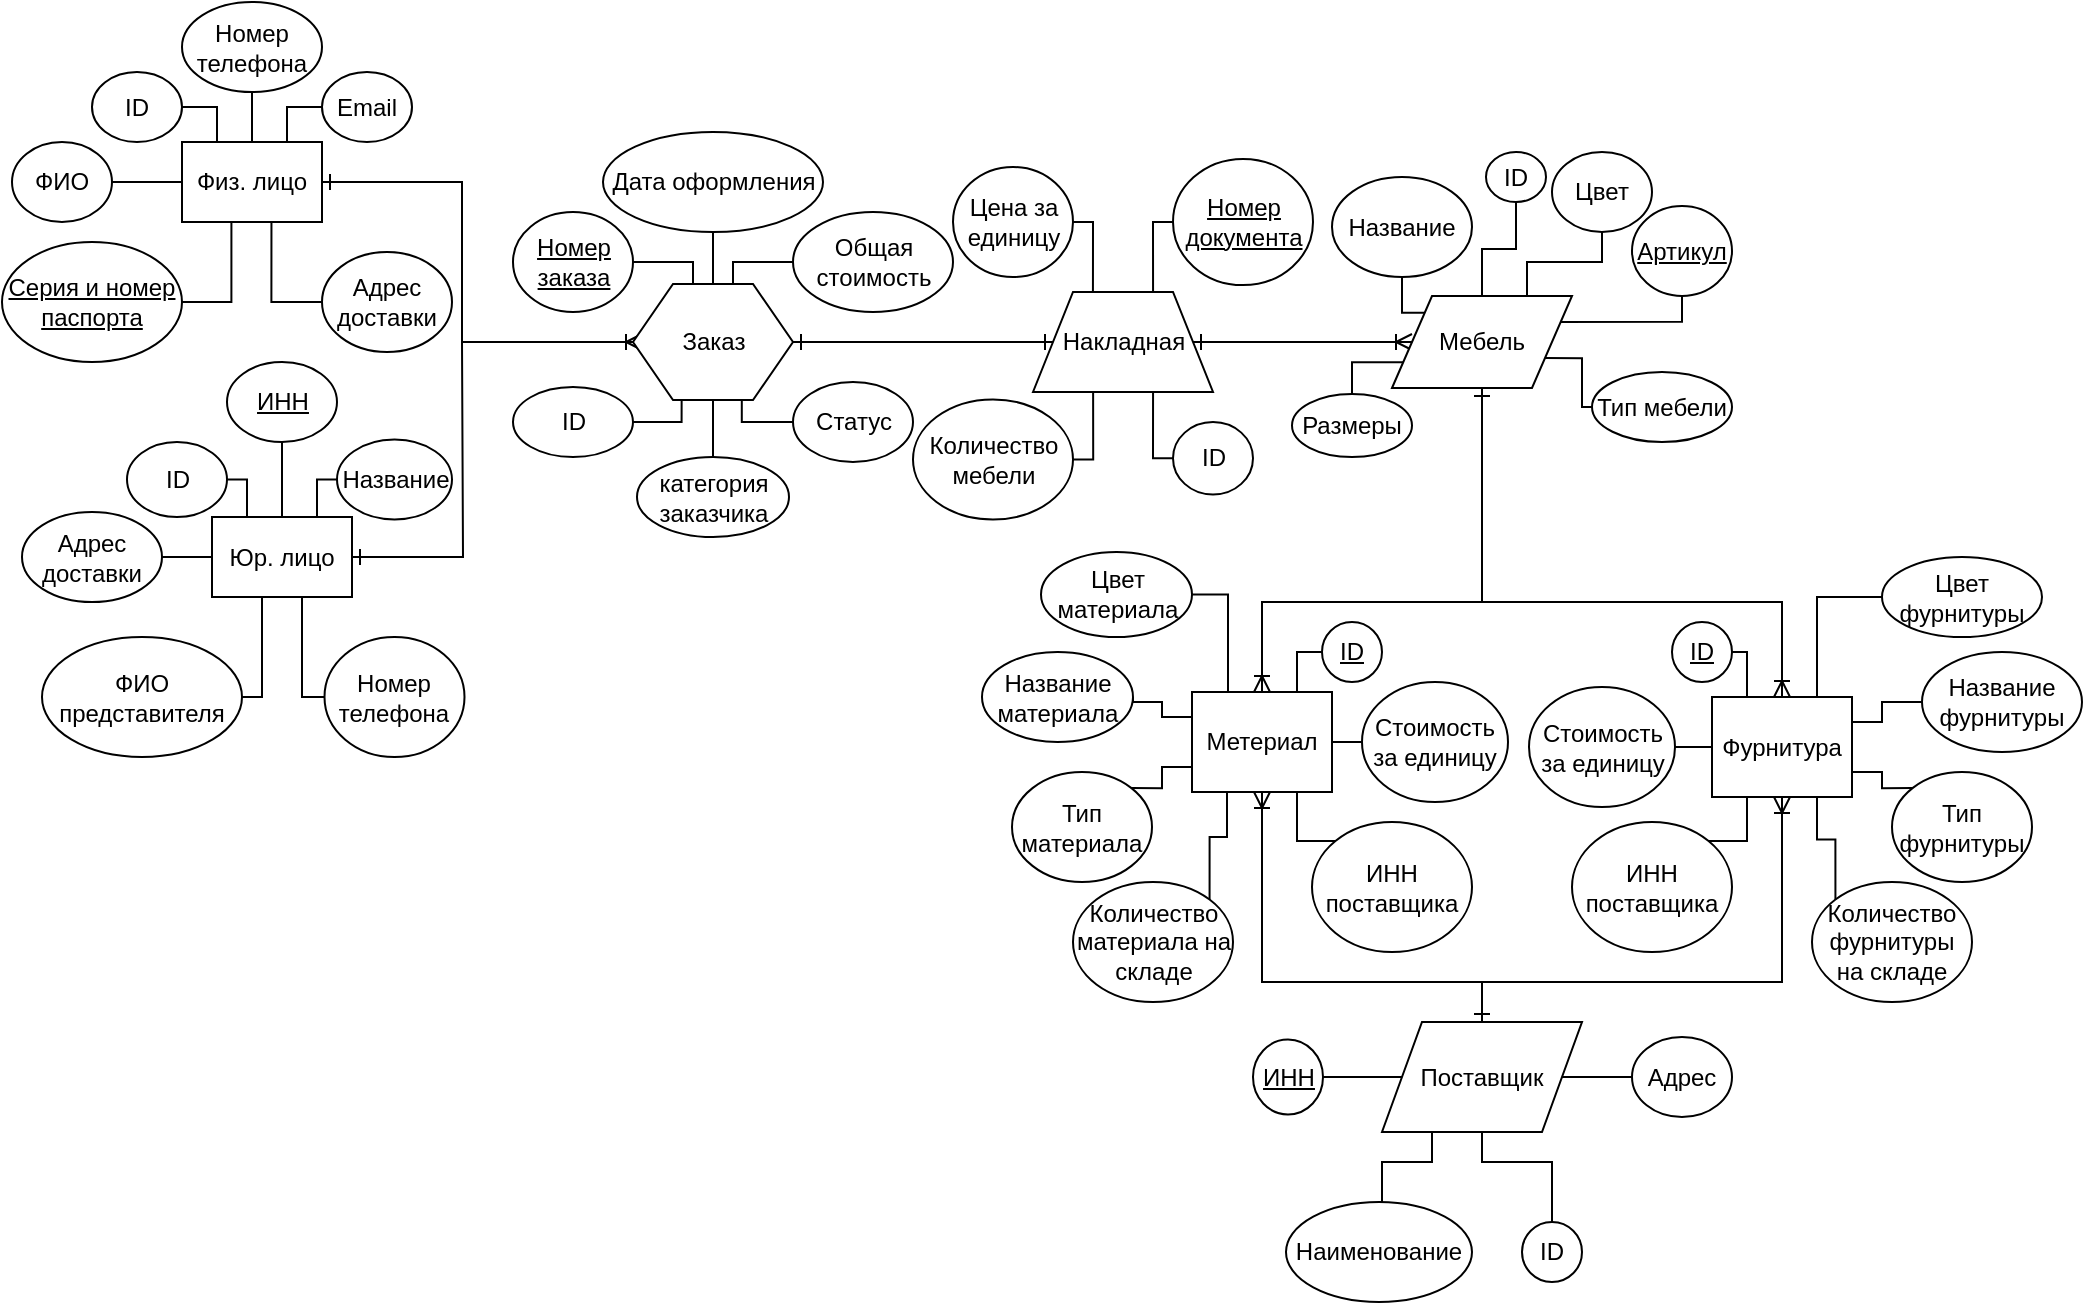 <mxfile version="22.1.2" type="device">
  <diagram name="Страница — 1" id="Gc8w_xLvkjC7MFgl7PAz">
    <mxGraphModel dx="1418" dy="820" grid="1" gridSize="10" guides="1" tooltips="1" connect="1" arrows="1" fold="1" page="1" pageScale="1" pageWidth="827" pageHeight="1169" math="0" shadow="0">
      <root>
        <mxCell id="0" />
        <mxCell id="1" parent="0" />
        <mxCell id="8zqK-wX07eK1b1NDQU6Q-32" style="edgeStyle=orthogonalEdgeStyle;rounded=0;orthogonalLoop=1;jettySize=auto;html=1;exitX=1;exitY=0.5;exitDx=0;exitDy=0;entryX=0;entryY=0.5;entryDx=0;entryDy=0;endArrow=ERone;endFill=0;startArrow=ERone;startFill=0;" parent="1" source="ubvoqZsbdTk1Toc_hSM9-12" target="8zqK-wX07eK1b1NDQU6Q-31" edge="1">
          <mxGeometry relative="1" as="geometry">
            <mxPoint x="430" y="460.0" as="sourcePoint" />
          </mxGeometry>
        </mxCell>
        <mxCell id="j9M38D2zPkjRZAN_-BtN-9" style="edgeStyle=orthogonalEdgeStyle;rounded=0;orthogonalLoop=1;jettySize=auto;html=1;exitX=0.5;exitY=1;exitDx=0;exitDy=0;entryX=0.5;entryY=0;entryDx=0;entryDy=0;endArrow=none;endFill=0;" parent="1" source="j9M38D2zPkjRZAN_-BtN-2" target="ubvoqZsbdTk1Toc_hSM9-12" edge="1">
          <mxGeometry relative="1" as="geometry">
            <mxPoint x="385.5" y="440.0" as="targetPoint" />
          </mxGeometry>
        </mxCell>
        <mxCell id="j9M38D2zPkjRZAN_-BtN-2" value="Дата оформления" style="ellipse;whiteSpace=wrap;html=1;" parent="1" vertex="1">
          <mxGeometry x="330.5" y="355" width="110" height="50" as="geometry" />
        </mxCell>
        <mxCell id="j9M38D2zPkjRZAN_-BtN-4" value="Общая стоимость" style="ellipse;whiteSpace=wrap;html=1;" parent="1" vertex="1">
          <mxGeometry x="425.5" y="395" width="80" height="50" as="geometry" />
        </mxCell>
        <mxCell id="j9M38D2zPkjRZAN_-BtN-11" style="edgeStyle=orthogonalEdgeStyle;rounded=0;orthogonalLoop=1;jettySize=auto;html=1;exitX=0;exitY=0.5;exitDx=0;exitDy=0;endArrow=none;endFill=0;entryX=0.68;entryY=1;entryDx=0;entryDy=0;entryPerimeter=0;" parent="1" source="j9M38D2zPkjRZAN_-BtN-5" target="ubvoqZsbdTk1Toc_hSM9-12" edge="1">
          <mxGeometry relative="1" as="geometry">
            <mxPoint x="405.5" y="490" as="targetPoint" />
          </mxGeometry>
        </mxCell>
        <mxCell id="j9M38D2zPkjRZAN_-BtN-5" value="Статус" style="ellipse;whiteSpace=wrap;html=1;" parent="1" vertex="1">
          <mxGeometry x="425.5" y="480" width="60" height="40" as="geometry" />
        </mxCell>
        <mxCell id="j9M38D2zPkjRZAN_-BtN-10" style="edgeStyle=orthogonalEdgeStyle;rounded=0;orthogonalLoop=1;jettySize=auto;html=1;exitX=1;exitY=0.5;exitDx=0;exitDy=0;entryX=0.304;entryY=1.003;entryDx=0;entryDy=0;endArrow=none;endFill=0;entryPerimeter=0;" parent="1" source="j9M38D2zPkjRZAN_-BtN-6" target="ubvoqZsbdTk1Toc_hSM9-12" edge="1">
          <mxGeometry relative="1" as="geometry">
            <mxPoint x="365.5" y="480.0" as="targetPoint" />
          </mxGeometry>
        </mxCell>
        <mxCell id="j9M38D2zPkjRZAN_-BtN-6" value="ID" style="ellipse;whiteSpace=wrap;html=1;" parent="1" vertex="1">
          <mxGeometry x="285.5" y="482.5" width="60" height="35" as="geometry" />
        </mxCell>
        <mxCell id="j9M38D2zPkjRZAN_-BtN-8" style="edgeStyle=orthogonalEdgeStyle;rounded=0;orthogonalLoop=1;jettySize=auto;html=1;exitX=0;exitY=0.5;exitDx=0;exitDy=0;entryX=0.625;entryY=0;entryDx=0;entryDy=0;endArrow=none;endFill=0;" parent="1" source="j9M38D2zPkjRZAN_-BtN-4" target="ubvoqZsbdTk1Toc_hSM9-12" edge="1">
          <mxGeometry relative="1" as="geometry">
            <mxPoint x="412.14" y="439.96" as="targetPoint" />
          </mxGeometry>
        </mxCell>
        <mxCell id="8zqK-wX07eK1b1NDQU6Q-29" style="edgeStyle=orthogonalEdgeStyle;rounded=0;orthogonalLoop=1;jettySize=auto;html=1;exitX=1;exitY=0.5;exitDx=0;exitDy=0;entryX=0;entryY=0.5;entryDx=0;entryDy=0;endArrow=ERoneToMany;endFill=0;startArrow=ERone;startFill=0;" parent="1" source="j9M38D2zPkjRZAN_-BtN-14" edge="1">
          <mxGeometry relative="1" as="geometry">
            <Array as="points">
              <mxPoint x="260" y="380" />
              <mxPoint x="260" y="460" />
            </Array>
            <mxPoint x="350" y="460.0" as="targetPoint" />
          </mxGeometry>
        </mxCell>
        <mxCell id="j9M38D2zPkjRZAN_-BtN-14" value="Физ. лицо" style="rounded=0;whiteSpace=wrap;html=1;" parent="1" vertex="1">
          <mxGeometry x="120" y="360" width="70" height="40" as="geometry" />
        </mxCell>
        <mxCell id="8zqK-wX07eK1b1NDQU6Q-30" style="edgeStyle=orthogonalEdgeStyle;rounded=0;orthogonalLoop=1;jettySize=auto;html=1;exitX=1;exitY=0.5;exitDx=0;exitDy=0;endArrow=none;endFill=0;startArrow=ERone;startFill=0;" parent="1" source="j9M38D2zPkjRZAN_-BtN-15" edge="1">
          <mxGeometry relative="1" as="geometry">
            <mxPoint x="260" y="460" as="targetPoint" />
          </mxGeometry>
        </mxCell>
        <mxCell id="j9M38D2zPkjRZAN_-BtN-15" value="Юр. лицо" style="rounded=0;whiteSpace=wrap;html=1;" parent="1" vertex="1">
          <mxGeometry x="135" y="547.5" width="70" height="40" as="geometry" />
        </mxCell>
        <mxCell id="8zqK-wX07eK1b1NDQU6Q-21" style="edgeStyle=orthogonalEdgeStyle;rounded=0;orthogonalLoop=1;jettySize=auto;html=1;exitX=0;exitY=0.5;exitDx=0;exitDy=0;entryX=0.639;entryY=1.002;entryDx=0;entryDy=0;endArrow=none;endFill=0;entryPerimeter=0;" parent="1" source="j9M38D2zPkjRZAN_-BtN-16" target="j9M38D2zPkjRZAN_-BtN-14" edge="1">
          <mxGeometry relative="1" as="geometry" />
        </mxCell>
        <mxCell id="j9M38D2zPkjRZAN_-BtN-16" value="Адрес доставки" style="ellipse;whiteSpace=wrap;html=1;" parent="1" vertex="1">
          <mxGeometry x="190" y="415" width="65" height="50" as="geometry" />
        </mxCell>
        <mxCell id="8zqK-wX07eK1b1NDQU6Q-19" style="edgeStyle=orthogonalEdgeStyle;rounded=0;orthogonalLoop=1;jettySize=auto;html=1;exitX=1;exitY=0.5;exitDx=0;exitDy=0;entryX=0;entryY=0.5;entryDx=0;entryDy=0;endArrow=none;endFill=0;" parent="1" source="j9M38D2zPkjRZAN_-BtN-17" target="j9M38D2zPkjRZAN_-BtN-14" edge="1">
          <mxGeometry relative="1" as="geometry" />
        </mxCell>
        <mxCell id="j9M38D2zPkjRZAN_-BtN-17" value="ФИО" style="ellipse;whiteSpace=wrap;html=1;" parent="1" vertex="1">
          <mxGeometry x="35" y="360" width="50" height="40" as="geometry" />
        </mxCell>
        <mxCell id="sLi8n0fQwu9TduTDUcF7-1" style="edgeStyle=orthogonalEdgeStyle;rounded=0;orthogonalLoop=1;jettySize=auto;html=1;exitX=1;exitY=0.5;exitDx=0;exitDy=0;entryX=0.375;entryY=0;entryDx=0;entryDy=0;endArrow=none;endFill=0;" parent="1" source="j9M38D2zPkjRZAN_-BtN-19" target="ubvoqZsbdTk1Toc_hSM9-12" edge="1">
          <mxGeometry relative="1" as="geometry" />
        </mxCell>
        <mxCell id="j9M38D2zPkjRZAN_-BtN-19" value="&lt;u&gt;Номер заказа&lt;/u&gt;" style="ellipse;whiteSpace=wrap;html=1;" parent="1" vertex="1">
          <mxGeometry x="285.5" y="395" width="60" height="50" as="geometry" />
        </mxCell>
        <mxCell id="8zqK-wX07eK1b1NDQU6Q-20" style="edgeStyle=orthogonalEdgeStyle;rounded=0;orthogonalLoop=1;jettySize=auto;html=1;exitX=1;exitY=0.5;exitDx=0;exitDy=0;entryX=0.353;entryY=1.012;entryDx=0;entryDy=0;endArrow=none;endFill=0;entryPerimeter=0;" parent="1" source="j9M38D2zPkjRZAN_-BtN-20" target="j9M38D2zPkjRZAN_-BtN-14" edge="1">
          <mxGeometry relative="1" as="geometry" />
        </mxCell>
        <mxCell id="j9M38D2zPkjRZAN_-BtN-20" value="&lt;u&gt;Серия и номер паспорта&lt;/u&gt;" style="ellipse;whiteSpace=wrap;html=1;" parent="1" vertex="1">
          <mxGeometry x="30" y="410" width="90" height="60" as="geometry" />
        </mxCell>
        <mxCell id="8zqK-wX07eK1b1NDQU6Q-9" style="edgeStyle=orthogonalEdgeStyle;rounded=0;orthogonalLoop=1;jettySize=auto;html=1;exitX=1;exitY=0.5;exitDx=0;exitDy=0;entryX=0.25;entryY=0;entryDx=0;entryDy=0;endArrow=none;endFill=0;" parent="1" source="j9M38D2zPkjRZAN_-BtN-21" target="j9M38D2zPkjRZAN_-BtN-14" edge="1">
          <mxGeometry relative="1" as="geometry" />
        </mxCell>
        <mxCell id="j9M38D2zPkjRZAN_-BtN-21" value="ID" style="ellipse;whiteSpace=wrap;html=1;" parent="1" vertex="1">
          <mxGeometry x="75" y="325" width="45" height="35" as="geometry" />
        </mxCell>
        <mxCell id="8zqK-wX07eK1b1NDQU6Q-26" style="edgeStyle=orthogonalEdgeStyle;rounded=0;orthogonalLoop=1;jettySize=auto;html=1;exitX=1;exitY=0.5;exitDx=0;exitDy=0;entryX=0;entryY=0.5;entryDx=0;entryDy=0;endArrow=none;endFill=0;" parent="1" source="8zqK-wX07eK1b1NDQU6Q-1" target="j9M38D2zPkjRZAN_-BtN-15" edge="1">
          <mxGeometry relative="1" as="geometry" />
        </mxCell>
        <mxCell id="8zqK-wX07eK1b1NDQU6Q-1" value="Адрес доставки" style="ellipse;whiteSpace=wrap;html=1;" parent="1" vertex="1">
          <mxGeometry x="40" y="545" width="70" height="45" as="geometry" />
        </mxCell>
        <mxCell id="8zqK-wX07eK1b1NDQU6Q-28" style="edgeStyle=orthogonalEdgeStyle;rounded=0;orthogonalLoop=1;jettySize=auto;html=1;exitX=0;exitY=0.5;exitDx=0;exitDy=0;entryX=0.64;entryY=1.024;entryDx=0;entryDy=0;endArrow=none;endFill=0;entryPerimeter=0;" parent="1" source="8zqK-wX07eK1b1NDQU6Q-2" target="j9M38D2zPkjRZAN_-BtN-15" edge="1">
          <mxGeometry relative="1" as="geometry">
            <Array as="points">
              <mxPoint x="180" y="637.5" />
              <mxPoint x="180" y="587.5" />
              <mxPoint x="180" y="587.5" />
            </Array>
          </mxGeometry>
        </mxCell>
        <mxCell id="8zqK-wX07eK1b1NDQU6Q-2" value="Номер телефона" style="ellipse;whiteSpace=wrap;html=1;" parent="1" vertex="1">
          <mxGeometry x="191.25" y="607.5" width="70" height="60" as="geometry" />
        </mxCell>
        <mxCell id="8zqK-wX07eK1b1NDQU6Q-11" style="edgeStyle=orthogonalEdgeStyle;rounded=0;orthogonalLoop=1;jettySize=auto;html=1;exitX=0;exitY=0.5;exitDx=0;exitDy=0;entryX=0.75;entryY=0;entryDx=0;entryDy=0;endArrow=none;endFill=0;" parent="1" source="8zqK-wX07eK1b1NDQU6Q-3" target="j9M38D2zPkjRZAN_-BtN-14" edge="1">
          <mxGeometry relative="1" as="geometry" />
        </mxCell>
        <mxCell id="8zqK-wX07eK1b1NDQU6Q-3" value="Email" style="ellipse;whiteSpace=wrap;html=1;" parent="1" vertex="1">
          <mxGeometry x="190" y="325" width="45" height="35" as="geometry" />
        </mxCell>
        <mxCell id="8zqK-wX07eK1b1NDQU6Q-10" style="edgeStyle=orthogonalEdgeStyle;rounded=0;orthogonalLoop=1;jettySize=auto;html=1;exitX=0.5;exitY=1;exitDx=0;exitDy=0;entryX=0.5;entryY=0;entryDx=0;entryDy=0;endArrow=none;endFill=0;" parent="1" source="8zqK-wX07eK1b1NDQU6Q-4" target="j9M38D2zPkjRZAN_-BtN-14" edge="1">
          <mxGeometry relative="1" as="geometry" />
        </mxCell>
        <mxCell id="8zqK-wX07eK1b1NDQU6Q-4" value="Номер телефона" style="ellipse;whiteSpace=wrap;html=1;" parent="1" vertex="1">
          <mxGeometry x="120" y="290" width="70" height="45" as="geometry" />
        </mxCell>
        <mxCell id="8zqK-wX07eK1b1NDQU6Q-27" style="edgeStyle=orthogonalEdgeStyle;rounded=0;orthogonalLoop=1;jettySize=auto;html=1;exitX=1;exitY=0.5;exitDx=0;exitDy=0;entryX=0.354;entryY=0.999;entryDx=0;entryDy=0;endArrow=none;endFill=0;entryPerimeter=0;" parent="1" source="8zqK-wX07eK1b1NDQU6Q-5" target="j9M38D2zPkjRZAN_-BtN-15" edge="1">
          <mxGeometry relative="1" as="geometry">
            <Array as="points">
              <mxPoint x="160" y="637.5" />
              <mxPoint x="160" y="587.5" />
            </Array>
          </mxGeometry>
        </mxCell>
        <mxCell id="8zqK-wX07eK1b1NDQU6Q-5" value="ФИО представителя" style="ellipse;whiteSpace=wrap;html=1;" parent="1" vertex="1">
          <mxGeometry x="50" y="607.5" width="100" height="60" as="geometry" />
        </mxCell>
        <mxCell id="8zqK-wX07eK1b1NDQU6Q-25" style="edgeStyle=orthogonalEdgeStyle;rounded=0;orthogonalLoop=1;jettySize=auto;html=1;exitX=0;exitY=0.5;exitDx=0;exitDy=0;entryX=0.75;entryY=0;entryDx=0;entryDy=0;endArrow=none;endFill=0;" parent="1" source="8zqK-wX07eK1b1NDQU6Q-6" target="j9M38D2zPkjRZAN_-BtN-15" edge="1">
          <mxGeometry relative="1" as="geometry" />
        </mxCell>
        <mxCell id="8zqK-wX07eK1b1NDQU6Q-6" value="Название" style="ellipse;whiteSpace=wrap;html=1;" parent="1" vertex="1">
          <mxGeometry x="197.5" y="508.75" width="57.5" height="40" as="geometry" />
        </mxCell>
        <mxCell id="8zqK-wX07eK1b1NDQU6Q-24" style="edgeStyle=orthogonalEdgeStyle;rounded=0;orthogonalLoop=1;jettySize=auto;html=1;exitX=0.5;exitY=1;exitDx=0;exitDy=0;entryX=0.5;entryY=0;entryDx=0;entryDy=0;endArrow=none;endFill=0;" parent="1" source="8zqK-wX07eK1b1NDQU6Q-7" target="j9M38D2zPkjRZAN_-BtN-15" edge="1">
          <mxGeometry relative="1" as="geometry" />
        </mxCell>
        <mxCell id="8zqK-wX07eK1b1NDQU6Q-7" value="&lt;u&gt;ИНН&lt;/u&gt;" style="ellipse;whiteSpace=wrap;html=1;" parent="1" vertex="1">
          <mxGeometry x="142.5" y="470" width="55" height="40" as="geometry" />
        </mxCell>
        <mxCell id="8zqK-wX07eK1b1NDQU6Q-23" style="edgeStyle=orthogonalEdgeStyle;rounded=0;orthogonalLoop=1;jettySize=auto;html=1;exitX=1;exitY=0.5;exitDx=0;exitDy=0;entryX=0.25;entryY=0;entryDx=0;entryDy=0;endArrow=none;endFill=0;" parent="1" source="8zqK-wX07eK1b1NDQU6Q-8" target="j9M38D2zPkjRZAN_-BtN-15" edge="1">
          <mxGeometry relative="1" as="geometry" />
        </mxCell>
        <mxCell id="8zqK-wX07eK1b1NDQU6Q-8" value="ID" style="ellipse;whiteSpace=wrap;html=1;" parent="1" vertex="1">
          <mxGeometry x="92.5" y="510" width="50" height="37.5" as="geometry" />
        </mxCell>
        <mxCell id="ubvoqZsbdTk1Toc_hSM9-21" style="edgeStyle=orthogonalEdgeStyle;rounded=0;orthogonalLoop=1;jettySize=auto;html=1;entryX=0;entryY=0.5;entryDx=0;entryDy=0;endArrow=ERoneToMany;endFill=0;startArrow=ERone;startFill=0;" parent="1" source="8zqK-wX07eK1b1NDQU6Q-31" target="ubvoqZsbdTk1Toc_hSM9-13" edge="1">
          <mxGeometry relative="1" as="geometry" />
        </mxCell>
        <mxCell id="8zqK-wX07eK1b1NDQU6Q-31" value="Накладная" style="shape=trapezoid;perimeter=trapezoidPerimeter;whiteSpace=wrap;html=1;fixedSize=1;" parent="1" vertex="1">
          <mxGeometry x="545.5" y="435" width="90" height="50" as="geometry" />
        </mxCell>
        <mxCell id="ubvoqZsbdTk1Toc_hSM9-18" style="edgeStyle=orthogonalEdgeStyle;rounded=0;orthogonalLoop=1;jettySize=auto;html=1;exitX=0;exitY=0.5;exitDx=0;exitDy=0;entryX=0.667;entryY=1.004;entryDx=0;entryDy=0;endArrow=none;endFill=0;entryPerimeter=0;" parent="1" source="ubvoqZsbdTk1Toc_hSM9-1" target="8zqK-wX07eK1b1NDQU6Q-31" edge="1">
          <mxGeometry relative="1" as="geometry">
            <Array as="points">
              <mxPoint x="605.5" y="519" />
            </Array>
          </mxGeometry>
        </mxCell>
        <mxCell id="ubvoqZsbdTk1Toc_hSM9-1" value="ID" style="ellipse;whiteSpace=wrap;html=1;" parent="1" vertex="1">
          <mxGeometry x="615.5" y="500" width="40" height="36.25" as="geometry" />
        </mxCell>
        <mxCell id="ubvoqZsbdTk1Toc_hSM9-17" style="edgeStyle=orthogonalEdgeStyle;rounded=0;orthogonalLoop=1;jettySize=auto;html=1;entryX=0.334;entryY=1.003;entryDx=0;entryDy=0;endArrow=none;endFill=0;entryPerimeter=0;exitX=1;exitY=0.5;exitDx=0;exitDy=0;" parent="1" source="ubvoqZsbdTk1Toc_hSM9-2" target="8zqK-wX07eK1b1NDQU6Q-31" edge="1">
          <mxGeometry relative="1" as="geometry">
            <mxPoint x="575.5" y="537" as="sourcePoint" />
            <Array as="points">
              <mxPoint x="575.5" y="519" />
            </Array>
          </mxGeometry>
        </mxCell>
        <mxCell id="ubvoqZsbdTk1Toc_hSM9-2" value="Количество мебели" style="ellipse;whiteSpace=wrap;html=1;" parent="1" vertex="1">
          <mxGeometry x="485.5" y="488.75" width="80" height="60" as="geometry" />
        </mxCell>
        <mxCell id="ubvoqZsbdTk1Toc_hSM9-20" style="edgeStyle=orthogonalEdgeStyle;rounded=0;orthogonalLoop=1;jettySize=auto;html=1;exitX=0;exitY=0.5;exitDx=0;exitDy=0;entryX=0.667;entryY=0.001;entryDx=0;entryDy=0;endArrow=none;endFill=0;entryPerimeter=0;" parent="1" source="ubvoqZsbdTk1Toc_hSM9-3" target="8zqK-wX07eK1b1NDQU6Q-31" edge="1">
          <mxGeometry relative="1" as="geometry">
            <Array as="points">
              <mxPoint x="605.5" y="400" />
            </Array>
          </mxGeometry>
        </mxCell>
        <mxCell id="ubvoqZsbdTk1Toc_hSM9-3" value="&lt;u&gt;Номер документа&lt;/u&gt;" style="ellipse;whiteSpace=wrap;html=1;" parent="1" vertex="1">
          <mxGeometry x="615.5" y="368.44" width="70" height="63.12" as="geometry" />
        </mxCell>
        <mxCell id="ubvoqZsbdTk1Toc_hSM9-25" style="edgeStyle=orthogonalEdgeStyle;rounded=0;orthogonalLoop=1;jettySize=auto;html=1;exitX=0.5;exitY=0;exitDx=0;exitDy=0;entryX=0;entryY=0.75;entryDx=0;entryDy=0;endArrow=none;endFill=0;" parent="1" source="ubvoqZsbdTk1Toc_hSM9-5" target="ubvoqZsbdTk1Toc_hSM9-13" edge="1">
          <mxGeometry relative="1" as="geometry">
            <Array as="points">
              <mxPoint x="705" y="470" />
            </Array>
          </mxGeometry>
        </mxCell>
        <mxCell id="ubvoqZsbdTk1Toc_hSM9-5" value="Размеры" style="ellipse;whiteSpace=wrap;html=1;" parent="1" vertex="1">
          <mxGeometry x="675" y="486" width="60" height="31.5" as="geometry" />
        </mxCell>
        <mxCell id="ubvoqZsbdTk1Toc_hSM9-24" style="edgeStyle=orthogonalEdgeStyle;rounded=0;orthogonalLoop=1;jettySize=auto;html=1;entryX=0.75;entryY=0;entryDx=0;entryDy=0;endArrow=none;endFill=0;" parent="1" source="ubvoqZsbdTk1Toc_hSM9-6" target="ubvoqZsbdTk1Toc_hSM9-13" edge="1">
          <mxGeometry relative="1" as="geometry">
            <Array as="points">
              <mxPoint x="793" y="420" />
            </Array>
          </mxGeometry>
        </mxCell>
        <mxCell id="ubvoqZsbdTk1Toc_hSM9-6" value="Цвет" style="ellipse;whiteSpace=wrap;html=1;" parent="1" vertex="1">
          <mxGeometry x="805" y="365" width="50" height="40" as="geometry" />
        </mxCell>
        <mxCell id="sLi8n0fQwu9TduTDUcF7-6" style="edgeStyle=orthogonalEdgeStyle;rounded=0;orthogonalLoop=1;jettySize=auto;html=1;exitX=0;exitY=0.5;exitDx=0;exitDy=0;entryX=1;entryY=0.75;entryDx=0;entryDy=0;endArrow=none;endFill=0;" parent="1" source="ubvoqZsbdTk1Toc_hSM9-8" target="ubvoqZsbdTk1Toc_hSM9-13" edge="1">
          <mxGeometry relative="1" as="geometry">
            <Array as="points">
              <mxPoint x="820" y="493" />
              <mxPoint x="820" y="468" />
            </Array>
          </mxGeometry>
        </mxCell>
        <mxCell id="ubvoqZsbdTk1Toc_hSM9-8" value="Тип мебели" style="ellipse;whiteSpace=wrap;html=1;" parent="1" vertex="1">
          <mxGeometry x="825" y="475" width="70" height="35" as="geometry" />
        </mxCell>
        <mxCell id="ubvoqZsbdTk1Toc_hSM9-22" style="edgeStyle=orthogonalEdgeStyle;rounded=0;orthogonalLoop=1;jettySize=auto;html=1;exitX=0.5;exitY=1;exitDx=0;exitDy=0;entryX=0;entryY=0;entryDx=0;entryDy=0;endArrow=none;endFill=0;" parent="1" source="ubvoqZsbdTk1Toc_hSM9-9" target="ubvoqZsbdTk1Toc_hSM9-13" edge="1">
          <mxGeometry relative="1" as="geometry">
            <Array as="points">
              <mxPoint x="730" y="445" />
            </Array>
          </mxGeometry>
        </mxCell>
        <mxCell id="ubvoqZsbdTk1Toc_hSM9-9" value="Название" style="ellipse;whiteSpace=wrap;html=1;" parent="1" vertex="1">
          <mxGeometry x="695" y="377.5" width="70" height="50" as="geometry" />
        </mxCell>
        <mxCell id="ubvoqZsbdTk1Toc_hSM9-23" style="edgeStyle=orthogonalEdgeStyle;rounded=0;orthogonalLoop=1;jettySize=auto;html=1;exitX=0.5;exitY=1;exitDx=0;exitDy=0;entryX=0.5;entryY=0;entryDx=0;entryDy=0;endArrow=none;endFill=0;" parent="1" source="ubvoqZsbdTk1Toc_hSM9-10" target="ubvoqZsbdTk1Toc_hSM9-13" edge="1">
          <mxGeometry relative="1" as="geometry" />
        </mxCell>
        <mxCell id="ubvoqZsbdTk1Toc_hSM9-10" value="ID" style="ellipse;whiteSpace=wrap;html=1;" parent="1" vertex="1">
          <mxGeometry x="772" y="365" width="30" height="25" as="geometry" />
        </mxCell>
        <mxCell id="ubvoqZsbdTk1Toc_hSM9-12" value="Заказ" style="shape=hexagon;perimeter=hexagonPerimeter2;whiteSpace=wrap;html=1;fixedSize=1;" parent="1" vertex="1">
          <mxGeometry x="345.5" y="431" width="80" height="58" as="geometry" />
        </mxCell>
        <mxCell id="ubvoqZsbdTk1Toc_hSM9-31" style="edgeStyle=orthogonalEdgeStyle;rounded=0;orthogonalLoop=1;jettySize=auto;html=1;exitX=0.5;exitY=1;exitDx=0;exitDy=0;entryX=0.5;entryY=0;entryDx=0;entryDy=0;endArrow=ERoneToMany;endFill=0;startArrow=ERone;startFill=0;" parent="1" source="ubvoqZsbdTk1Toc_hSM9-13" target="ubvoqZsbdTk1Toc_hSM9-14" edge="1">
          <mxGeometry relative="1" as="geometry">
            <Array as="points">
              <mxPoint x="770" y="590" />
              <mxPoint x="660" y="590" />
            </Array>
          </mxGeometry>
        </mxCell>
        <mxCell id="ubvoqZsbdTk1Toc_hSM9-13" value="Мебель" style="shape=parallelogram;perimeter=parallelogramPerimeter;whiteSpace=wrap;html=1;fixedSize=1;" parent="1" vertex="1">
          <mxGeometry x="725" y="437" width="90" height="46" as="geometry" />
        </mxCell>
        <mxCell id="ubvoqZsbdTk1Toc_hSM9-14" value="Метериал" style="rounded=0;whiteSpace=wrap;html=1;" parent="1" vertex="1">
          <mxGeometry x="625" y="635" width="70" height="50" as="geometry" />
        </mxCell>
        <mxCell id="ubvoqZsbdTk1Toc_hSM9-19" style="edgeStyle=orthogonalEdgeStyle;rounded=0;orthogonalLoop=1;jettySize=auto;html=1;exitX=1;exitY=0.5;exitDx=0;exitDy=0;entryX=0.333;entryY=0.003;entryDx=0;entryDy=0;endArrow=none;endFill=0;entryPerimeter=0;" parent="1" source="ubvoqZsbdTk1Toc_hSM9-15" target="8zqK-wX07eK1b1NDQU6Q-31" edge="1">
          <mxGeometry relative="1" as="geometry">
            <Array as="points">
              <mxPoint x="575.5" y="400" />
            </Array>
          </mxGeometry>
        </mxCell>
        <mxCell id="ubvoqZsbdTk1Toc_hSM9-15" value="Цена за единицу" style="ellipse;whiteSpace=wrap;html=1;" parent="1" vertex="1">
          <mxGeometry x="505.5" y="372.5" width="60" height="55" as="geometry" />
        </mxCell>
        <mxCell id="ubvoqZsbdTk1Toc_hSM9-30" style="edgeStyle=orthogonalEdgeStyle;rounded=0;orthogonalLoop=1;jettySize=auto;html=1;exitX=0.5;exitY=1;exitDx=0;exitDy=0;entryX=1;entryY=0.25;entryDx=0;entryDy=0;endArrow=none;endFill=0;" parent="1" source="ubvoqZsbdTk1Toc_hSM9-16" target="ubvoqZsbdTk1Toc_hSM9-13" edge="1">
          <mxGeometry relative="1" as="geometry">
            <Array as="points">
              <mxPoint x="870" y="450" />
            </Array>
          </mxGeometry>
        </mxCell>
        <mxCell id="ubvoqZsbdTk1Toc_hSM9-16" value="&lt;u&gt;Артикул&lt;/u&gt;" style="ellipse;whiteSpace=wrap;html=1;" parent="1" vertex="1">
          <mxGeometry x="845" y="392" width="50" height="45" as="geometry" />
        </mxCell>
        <mxCell id="ubvoqZsbdTk1Toc_hSM9-52" style="edgeStyle=orthogonalEdgeStyle;rounded=0;orthogonalLoop=1;jettySize=auto;html=1;exitX=0;exitY=0.5;exitDx=0;exitDy=0;entryX=0.75;entryY=0;entryDx=0;entryDy=0;endArrow=none;endFill=0;" parent="1" source="ubvoqZsbdTk1Toc_hSM9-32" target="ubvoqZsbdTk1Toc_hSM9-14" edge="1">
          <mxGeometry relative="1" as="geometry" />
        </mxCell>
        <mxCell id="ubvoqZsbdTk1Toc_hSM9-32" value="&lt;u&gt;ID&lt;/u&gt;" style="ellipse;whiteSpace=wrap;html=1;" parent="1" vertex="1">
          <mxGeometry x="690" y="600" width="30" height="30" as="geometry" />
        </mxCell>
        <mxCell id="ubvoqZsbdTk1Toc_hSM9-59" style="edgeStyle=orthogonalEdgeStyle;rounded=0;orthogonalLoop=1;jettySize=auto;html=1;exitX=1;exitY=0.5;exitDx=0;exitDy=0;entryX=0;entryY=0.25;entryDx=0;entryDy=0;endArrow=none;endFill=0;" parent="1" source="ubvoqZsbdTk1Toc_hSM9-33" target="ubvoqZsbdTk1Toc_hSM9-14" edge="1">
          <mxGeometry relative="1" as="geometry">
            <Array as="points">
              <mxPoint x="610" y="640" />
              <mxPoint x="610" y="647" />
            </Array>
          </mxGeometry>
        </mxCell>
        <mxCell id="ubvoqZsbdTk1Toc_hSM9-33" value="Название материала" style="ellipse;whiteSpace=wrap;html=1;" parent="1" vertex="1">
          <mxGeometry x="520" y="615" width="75.5" height="45" as="geometry" />
        </mxCell>
        <mxCell id="sLi8n0fQwu9TduTDUcF7-7" style="edgeStyle=orthogonalEdgeStyle;rounded=0;orthogonalLoop=1;jettySize=auto;html=1;exitX=1;exitY=0.5;exitDx=0;exitDy=0;entryX=0.25;entryY=0;entryDx=0;entryDy=0;endArrow=none;endFill=0;" parent="1" source="ubvoqZsbdTk1Toc_hSM9-34" target="ubvoqZsbdTk1Toc_hSM9-14" edge="1">
          <mxGeometry relative="1" as="geometry">
            <Array as="points">
              <mxPoint x="643" y="586" />
              <mxPoint x="643" y="635" />
            </Array>
          </mxGeometry>
        </mxCell>
        <mxCell id="ubvoqZsbdTk1Toc_hSM9-34" value="Цвет материала" style="ellipse;whiteSpace=wrap;html=1;" parent="1" vertex="1">
          <mxGeometry x="549.5" y="565" width="75.5" height="42.5" as="geometry" />
        </mxCell>
        <mxCell id="ubvoqZsbdTk1Toc_hSM9-57" style="edgeStyle=orthogonalEdgeStyle;rounded=0;orthogonalLoop=1;jettySize=auto;html=1;exitX=0;exitY=0.5;exitDx=0;exitDy=0;entryX=1;entryY=0.5;entryDx=0;entryDy=0;endArrow=none;endFill=0;" parent="1" source="ubvoqZsbdTk1Toc_hSM9-35" target="ubvoqZsbdTk1Toc_hSM9-14" edge="1">
          <mxGeometry relative="1" as="geometry" />
        </mxCell>
        <mxCell id="ubvoqZsbdTk1Toc_hSM9-35" value="Стоимость за единицу" style="ellipse;whiteSpace=wrap;html=1;" parent="1" vertex="1">
          <mxGeometry x="710" y="630" width="73" height="60" as="geometry" />
        </mxCell>
        <mxCell id="ubvoqZsbdTk1Toc_hSM9-68" style="edgeStyle=orthogonalEdgeStyle;rounded=0;orthogonalLoop=1;jettySize=auto;html=1;exitX=1;exitY=0;exitDx=0;exitDy=0;entryX=0.25;entryY=1;entryDx=0;entryDy=0;endArrow=none;endFill=0;" parent="1" source="ubvoqZsbdTk1Toc_hSM9-36" target="ubvoqZsbdTk1Toc_hSM9-14" edge="1">
          <mxGeometry relative="1" as="geometry" />
        </mxCell>
        <mxCell id="ubvoqZsbdTk1Toc_hSM9-36" value="Количество&lt;br&gt;материала на складе" style="ellipse;whiteSpace=wrap;html=1;" parent="1" vertex="1">
          <mxGeometry x="565.5" y="730" width="80" height="60" as="geometry" />
        </mxCell>
        <mxCell id="ubvoqZsbdTk1Toc_hSM9-38" style="edgeStyle=orthogonalEdgeStyle;rounded=0;orthogonalLoop=1;jettySize=auto;html=1;endArrow=none;endFill=0;startArrow=ERoneToMany;startFill=0;exitX=0.5;exitY=0;exitDx=0;exitDy=0;" parent="1" source="ubvoqZsbdTk1Toc_hSM9-37" edge="1">
          <mxGeometry relative="1" as="geometry">
            <mxPoint x="770" y="590" as="targetPoint" />
            <mxPoint x="880" y="630" as="sourcePoint" />
            <Array as="points">
              <mxPoint x="920" y="590" />
            </Array>
          </mxGeometry>
        </mxCell>
        <mxCell id="ubvoqZsbdTk1Toc_hSM9-64" style="edgeStyle=orthogonalEdgeStyle;rounded=0;orthogonalLoop=1;jettySize=auto;html=1;exitX=0.5;exitY=1;exitDx=0;exitDy=0;endArrow=none;endFill=0;startArrow=ERoneToMany;startFill=0;" parent="1" source="ubvoqZsbdTk1Toc_hSM9-37" edge="1">
          <mxGeometry relative="1" as="geometry">
            <mxPoint x="770" y="780" as="targetPoint" />
            <Array as="points">
              <mxPoint x="920" y="780" />
              <mxPoint x="770" y="780" />
            </Array>
          </mxGeometry>
        </mxCell>
        <mxCell id="ubvoqZsbdTk1Toc_hSM9-37" value="Фурнитура" style="rounded=0;whiteSpace=wrap;html=1;" parent="1" vertex="1">
          <mxGeometry x="885" y="637.5" width="70" height="50" as="geometry" />
        </mxCell>
        <mxCell id="ubvoqZsbdTk1Toc_hSM9-61" style="edgeStyle=orthogonalEdgeStyle;rounded=0;orthogonalLoop=1;jettySize=auto;html=1;exitX=0;exitY=0.5;exitDx=0;exitDy=0;entryX=1;entryY=0.25;entryDx=0;entryDy=0;endArrow=none;endFill=0;" parent="1" source="ubvoqZsbdTk1Toc_hSM9-39" target="ubvoqZsbdTk1Toc_hSM9-37" edge="1">
          <mxGeometry relative="1" as="geometry">
            <Array as="points">
              <mxPoint x="970" y="640" />
              <mxPoint x="970" y="650" />
            </Array>
          </mxGeometry>
        </mxCell>
        <mxCell id="ubvoqZsbdTk1Toc_hSM9-39" value="Название фурнитуры" style="ellipse;whiteSpace=wrap;html=1;" parent="1" vertex="1">
          <mxGeometry x="990" y="615" width="80" height="50" as="geometry" />
        </mxCell>
        <mxCell id="ubvoqZsbdTk1Toc_hSM9-54" style="edgeStyle=orthogonalEdgeStyle;rounded=0;orthogonalLoop=1;jettySize=auto;html=1;exitX=1;exitY=0.5;exitDx=0;exitDy=0;entryX=0.25;entryY=0;entryDx=0;entryDy=0;endArrow=none;endFill=0;" parent="1" source="ubvoqZsbdTk1Toc_hSM9-40" target="ubvoqZsbdTk1Toc_hSM9-37" edge="1">
          <mxGeometry relative="1" as="geometry" />
        </mxCell>
        <mxCell id="ubvoqZsbdTk1Toc_hSM9-40" value="&lt;u&gt;ID&lt;/u&gt;" style="ellipse;whiteSpace=wrap;html=1;" parent="1" vertex="1">
          <mxGeometry x="865" y="600" width="30" height="30" as="geometry" />
        </mxCell>
        <mxCell id="ubvoqZsbdTk1Toc_hSM9-55" style="edgeStyle=orthogonalEdgeStyle;rounded=0;orthogonalLoop=1;jettySize=auto;html=1;exitX=0;exitY=0.5;exitDx=0;exitDy=0;entryX=0.75;entryY=0;entryDx=0;entryDy=0;endArrow=none;endFill=0;" parent="1" source="ubvoqZsbdTk1Toc_hSM9-41" target="ubvoqZsbdTk1Toc_hSM9-37" edge="1">
          <mxGeometry relative="1" as="geometry" />
        </mxCell>
        <mxCell id="ubvoqZsbdTk1Toc_hSM9-41" value="Цвет фурнитуры" style="ellipse;whiteSpace=wrap;html=1;" parent="1" vertex="1">
          <mxGeometry x="970" y="567.5" width="80" height="40" as="geometry" />
        </mxCell>
        <mxCell id="ubvoqZsbdTk1Toc_hSM9-66" style="edgeStyle=orthogonalEdgeStyle;rounded=0;orthogonalLoop=1;jettySize=auto;html=1;exitX=0;exitY=0;exitDx=0;exitDy=0;entryX=0.75;entryY=1;entryDx=0;entryDy=0;endArrow=none;endFill=0;" parent="1" source="ubvoqZsbdTk1Toc_hSM9-42" target="ubvoqZsbdTk1Toc_hSM9-37" edge="1">
          <mxGeometry relative="1" as="geometry" />
        </mxCell>
        <mxCell id="ubvoqZsbdTk1Toc_hSM9-42" value="Количество фурнитуры на складе" style="ellipse;whiteSpace=wrap;html=1;" parent="1" vertex="1">
          <mxGeometry x="935" y="730" width="80" height="60" as="geometry" />
        </mxCell>
        <mxCell id="ubvoqZsbdTk1Toc_hSM9-58" style="edgeStyle=orthogonalEdgeStyle;rounded=0;orthogonalLoop=1;jettySize=auto;html=1;exitX=1;exitY=0.5;exitDx=0;exitDy=0;entryX=0;entryY=0.5;entryDx=0;entryDy=0;endArrow=none;endFill=0;" parent="1" source="ubvoqZsbdTk1Toc_hSM9-43" target="ubvoqZsbdTk1Toc_hSM9-37" edge="1">
          <mxGeometry relative="1" as="geometry" />
        </mxCell>
        <mxCell id="ubvoqZsbdTk1Toc_hSM9-43" value="Стоимость за единицу" style="ellipse;whiteSpace=wrap;html=1;" parent="1" vertex="1">
          <mxGeometry x="793.5" y="632.5" width="73" height="60" as="geometry" />
        </mxCell>
        <mxCell id="ubvoqZsbdTk1Toc_hSM9-60" style="edgeStyle=orthogonalEdgeStyle;rounded=0;orthogonalLoop=1;jettySize=auto;html=1;exitX=1;exitY=0;exitDx=0;exitDy=0;entryX=0;entryY=0.75;entryDx=0;entryDy=0;endArrow=none;endFill=0;" parent="1" source="ubvoqZsbdTk1Toc_hSM9-44" target="ubvoqZsbdTk1Toc_hSM9-14" edge="1">
          <mxGeometry relative="1" as="geometry">
            <Array as="points">
              <mxPoint x="610" y="683" />
              <mxPoint x="610" y="672" />
            </Array>
          </mxGeometry>
        </mxCell>
        <mxCell id="ubvoqZsbdTk1Toc_hSM9-44" value="Тип материала" style="ellipse;whiteSpace=wrap;html=1;" parent="1" vertex="1">
          <mxGeometry x="535" y="675" width="70" height="55" as="geometry" />
        </mxCell>
        <mxCell id="ubvoqZsbdTk1Toc_hSM9-62" style="edgeStyle=orthogonalEdgeStyle;rounded=0;orthogonalLoop=1;jettySize=auto;html=1;exitX=0;exitY=0;exitDx=0;exitDy=0;entryX=1;entryY=0.75;entryDx=0;entryDy=0;endArrow=none;endFill=0;" parent="1" source="ubvoqZsbdTk1Toc_hSM9-45" target="ubvoqZsbdTk1Toc_hSM9-37" edge="1">
          <mxGeometry relative="1" as="geometry">
            <Array as="points">
              <mxPoint x="970" y="683" />
              <mxPoint x="970" y="675" />
            </Array>
          </mxGeometry>
        </mxCell>
        <mxCell id="ubvoqZsbdTk1Toc_hSM9-45" value="Тип фурнитуры" style="ellipse;whiteSpace=wrap;html=1;" parent="1" vertex="1">
          <mxGeometry x="975" y="675" width="70" height="55" as="geometry" />
        </mxCell>
        <mxCell id="ubvoqZsbdTk1Toc_hSM9-67" style="edgeStyle=orthogonalEdgeStyle;rounded=0;orthogonalLoop=1;jettySize=auto;html=1;exitX=0;exitY=0;exitDx=0;exitDy=0;entryX=0.75;entryY=1;entryDx=0;entryDy=0;endArrow=none;endFill=0;" parent="1" source="ubvoqZsbdTk1Toc_hSM9-46" target="ubvoqZsbdTk1Toc_hSM9-14" edge="1">
          <mxGeometry relative="1" as="geometry" />
        </mxCell>
        <mxCell id="ubvoqZsbdTk1Toc_hSM9-46" value="ИНН поставщика" style="ellipse;whiteSpace=wrap;html=1;" parent="1" vertex="1">
          <mxGeometry x="685" y="700" width="80" height="65" as="geometry" />
        </mxCell>
        <mxCell id="ubvoqZsbdTk1Toc_hSM9-65" style="edgeStyle=orthogonalEdgeStyle;rounded=0;orthogonalLoop=1;jettySize=auto;html=1;exitX=1;exitY=0;exitDx=0;exitDy=0;entryX=0.25;entryY=1;entryDx=0;entryDy=0;endArrow=none;endFill=0;" parent="1" source="ubvoqZsbdTk1Toc_hSM9-47" target="ubvoqZsbdTk1Toc_hSM9-37" edge="1">
          <mxGeometry relative="1" as="geometry" />
        </mxCell>
        <mxCell id="ubvoqZsbdTk1Toc_hSM9-47" value="ИНН поставщика" style="ellipse;whiteSpace=wrap;html=1;" parent="1" vertex="1">
          <mxGeometry x="815" y="700" width="80" height="65" as="geometry" />
        </mxCell>
        <mxCell id="ubvoqZsbdTk1Toc_hSM9-63" style="edgeStyle=orthogonalEdgeStyle;rounded=0;orthogonalLoop=1;jettySize=auto;html=1;exitX=0.5;exitY=0;exitDx=0;exitDy=0;entryX=0.5;entryY=1;entryDx=0;entryDy=0;endArrow=ERoneToMany;endFill=0;startArrow=ERone;startFill=0;" parent="1" source="ubvoqZsbdTk1Toc_hSM9-48" target="ubvoqZsbdTk1Toc_hSM9-14" edge="1">
          <mxGeometry relative="1" as="geometry">
            <Array as="points">
              <mxPoint x="770" y="780" />
              <mxPoint x="660" y="780" />
            </Array>
          </mxGeometry>
        </mxCell>
        <mxCell id="ubvoqZsbdTk1Toc_hSM9-48" value="Поставщик" style="shape=parallelogram;perimeter=parallelogramPerimeter;whiteSpace=wrap;html=1;fixedSize=1;" parent="1" vertex="1">
          <mxGeometry x="720" y="800" width="100" height="55" as="geometry" />
        </mxCell>
        <mxCell id="ubvoqZsbdTk1Toc_hSM9-71" style="edgeStyle=orthogonalEdgeStyle;rounded=0;orthogonalLoop=1;jettySize=auto;html=1;exitX=1;exitY=0.5;exitDx=0;exitDy=0;entryX=0;entryY=0.5;entryDx=0;entryDy=0;endArrow=none;endFill=0;" parent="1" source="ubvoqZsbdTk1Toc_hSM9-49" target="ubvoqZsbdTk1Toc_hSM9-48" edge="1">
          <mxGeometry relative="1" as="geometry" />
        </mxCell>
        <mxCell id="ubvoqZsbdTk1Toc_hSM9-49" value="&lt;u&gt;ИНН&lt;/u&gt;" style="ellipse;whiteSpace=wrap;html=1;" parent="1" vertex="1">
          <mxGeometry x="655.5" y="808.75" width="35" height="37.5" as="geometry" />
        </mxCell>
        <mxCell id="ubvoqZsbdTk1Toc_hSM9-70" style="edgeStyle=orthogonalEdgeStyle;rounded=0;orthogonalLoop=1;jettySize=auto;html=1;exitX=0;exitY=0.5;exitDx=0;exitDy=0;entryX=1;entryY=0.5;entryDx=0;entryDy=0;endArrow=none;endFill=0;" parent="1" source="ubvoqZsbdTk1Toc_hSM9-50" target="ubvoqZsbdTk1Toc_hSM9-48" edge="1">
          <mxGeometry relative="1" as="geometry" />
        </mxCell>
        <mxCell id="ubvoqZsbdTk1Toc_hSM9-50" value="Адрес" style="ellipse;whiteSpace=wrap;html=1;" parent="1" vertex="1">
          <mxGeometry x="845" y="807.5" width="50" height="40" as="geometry" />
        </mxCell>
        <mxCell id="ubvoqZsbdTk1Toc_hSM9-69" style="edgeStyle=orthogonalEdgeStyle;rounded=0;orthogonalLoop=1;jettySize=auto;html=1;exitX=0.5;exitY=0;exitDx=0;exitDy=0;entryX=0.25;entryY=1;entryDx=0;entryDy=0;endArrow=none;endFill=0;" parent="1" source="ubvoqZsbdTk1Toc_hSM9-51" target="ubvoqZsbdTk1Toc_hSM9-48" edge="1">
          <mxGeometry relative="1" as="geometry">
            <Array as="points">
              <mxPoint x="720" y="890" />
              <mxPoint x="720" y="870" />
              <mxPoint x="745" y="870" />
            </Array>
          </mxGeometry>
        </mxCell>
        <mxCell id="ubvoqZsbdTk1Toc_hSM9-51" value="Наименование" style="ellipse;whiteSpace=wrap;html=1;" parent="1" vertex="1">
          <mxGeometry x="672" y="890" width="93" height="50" as="geometry" />
        </mxCell>
        <mxCell id="sLi8n0fQwu9TduTDUcF7-2" style="edgeStyle=orthogonalEdgeStyle;rounded=0;orthogonalLoop=1;jettySize=auto;html=1;exitX=0.5;exitY=0;exitDx=0;exitDy=0;entryX=0.5;entryY=1;entryDx=0;entryDy=0;endArrow=none;endFill=0;" parent="1" source="EBYxzZvgC5rQosP6Jtg_-1" target="ubvoqZsbdTk1Toc_hSM9-12" edge="1">
          <mxGeometry relative="1" as="geometry" />
        </mxCell>
        <mxCell id="EBYxzZvgC5rQosP6Jtg_-1" value="категория заказчика" style="ellipse;whiteSpace=wrap;html=1;" parent="1" vertex="1">
          <mxGeometry x="347.5" y="517.5" width="76" height="40" as="geometry" />
        </mxCell>
        <mxCell id="q5jDmQ2U9BhoY51WfToX-2" style="edgeStyle=orthogonalEdgeStyle;rounded=0;orthogonalLoop=1;jettySize=auto;html=1;exitX=0.5;exitY=0;exitDx=0;exitDy=0;entryX=0.5;entryY=1;entryDx=0;entryDy=0;endArrow=none;endFill=0;" parent="1" source="q5jDmQ2U9BhoY51WfToX-1" target="ubvoqZsbdTk1Toc_hSM9-48" edge="1">
          <mxGeometry relative="1" as="geometry">
            <Array as="points">
              <mxPoint x="805" y="870" />
              <mxPoint x="770" y="870" />
            </Array>
          </mxGeometry>
        </mxCell>
        <mxCell id="q5jDmQ2U9BhoY51WfToX-1" value="ID" style="ellipse;whiteSpace=wrap;html=1;" parent="1" vertex="1">
          <mxGeometry x="790" y="900" width="30" height="30" as="geometry" />
        </mxCell>
      </root>
    </mxGraphModel>
  </diagram>
</mxfile>
